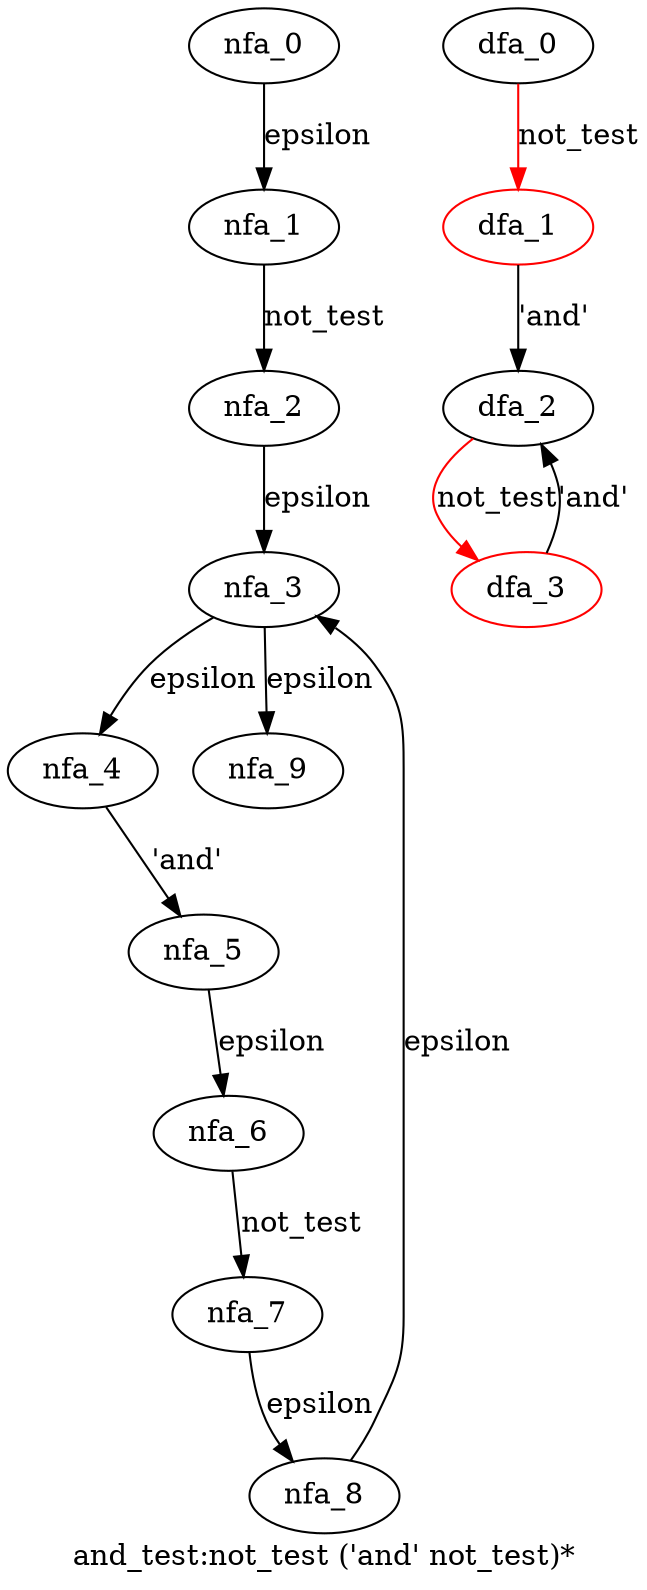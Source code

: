 digraph and_test {
 graph[label="and_test:not_test ('and' not_test)*"]
 subgraph and_test_nfa {
  nfa_0->nfa_1[label="epsilon"]
  nfa_1->nfa_2[label="not_test"]
  nfa_2->nfa_3[label="epsilon"]
  nfa_3->nfa_4[label="epsilon"]
  nfa_4->nfa_5[label="'and'"]
  nfa_5->nfa_6[label="epsilon"]
  nfa_6->nfa_7[label="not_test"]
  nfa_7->nfa_8[label="epsilon"]
  nfa_8->nfa_3[label="epsilon"]
  nfa_3->nfa_9[label="epsilon"]
  }
 subgraph and_test_dfa {
  dfa_0->dfa_1[label="not_test",color=red]
  dfa_1->dfa_2[label="'and'"]
  dfa_2->dfa_3[label="not_test",color=red]
  dfa_3->dfa_2[label="'and'"]
  dfa_1[color=red]
  dfa_3[color=red]
  }
}
